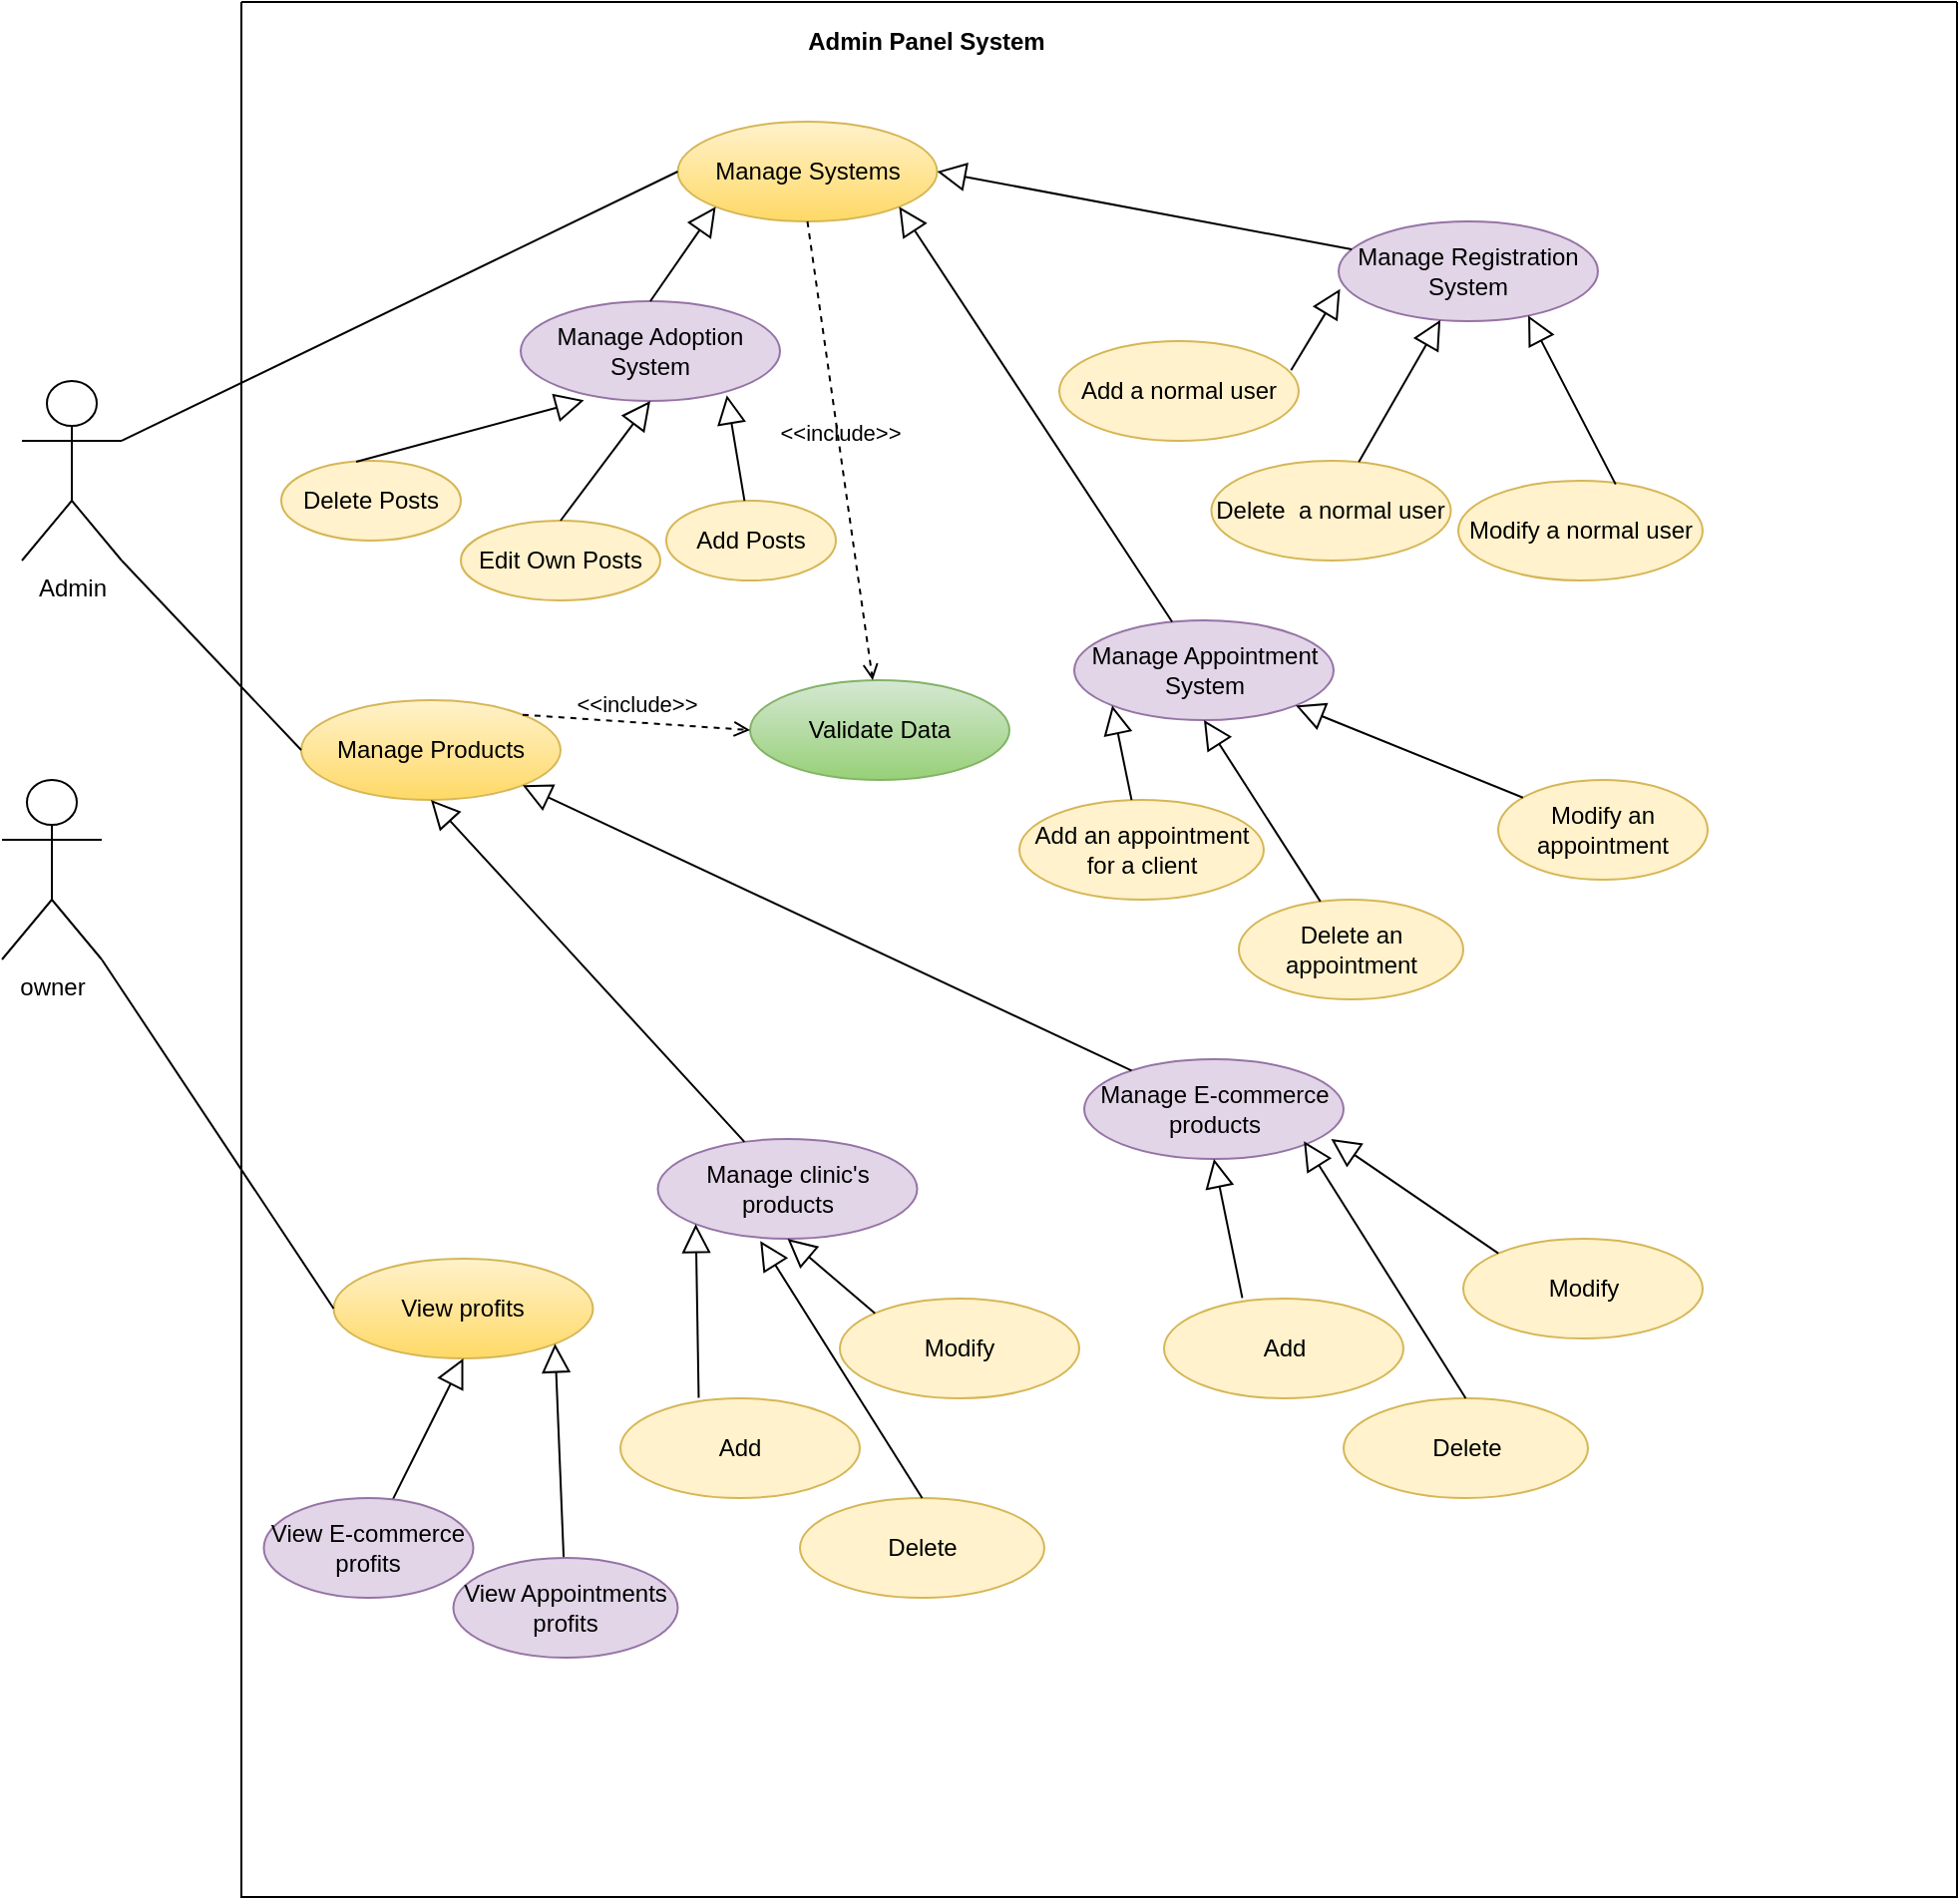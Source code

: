 <mxfile version="15.4.0" type="device"><diagram id="dx1HwdBae9Kb6T5fDyCl" name="Page-1"><mxGraphModel dx="1217" dy="706" grid="1" gridSize="10" guides="1" tooltips="1" connect="1" arrows="1" fold="1" page="1" pageScale="1" pageWidth="850" pageHeight="1100" math="0" shadow="0"><root><mxCell id="0"/><mxCell id="1" parent="0"/><mxCell id="sayZNZ2PJTUf3pKI_6aC-1" value="Admin" style="shape=umlActor;verticalLabelPosition=bottom;verticalAlign=top;html=1;outlineConnect=0;" parent="1" vertex="1"><mxGeometry x="60" y="330" width="50" height="90" as="geometry"/></mxCell><mxCell id="sayZNZ2PJTUf3pKI_6aC-2" value="" style="swimlane;startSize=0;" parent="1" vertex="1"><mxGeometry x="170" y="140" width="860" height="950" as="geometry"/></mxCell><mxCell id="sayZNZ2PJTUf3pKI_6aC-4" value="Manage Systems" style="ellipse;whiteSpace=wrap;html=1;gradientColor=#ffd966;fillColor=#fff2cc;strokeColor=#d6b656;" parent="sayZNZ2PJTUf3pKI_6aC-2" vertex="1"><mxGeometry x="218.75" y="60" width="130" height="50" as="geometry"/></mxCell><mxCell id="sayZNZ2PJTUf3pKI_6aC-13" value="Delete Posts" style="ellipse;whiteSpace=wrap;html=1;fillColor=#fff2cc;strokeColor=#d6b656;" parent="sayZNZ2PJTUf3pKI_6aC-2" vertex="1"><mxGeometry x="20" y="230" width="90" height="40" as="geometry"/></mxCell><mxCell id="sayZNZ2PJTUf3pKI_6aC-12" value="Delete an appointment" style="ellipse;whiteSpace=wrap;html=1;fillColor=#fff2cc;strokeColor=#d6b656;" parent="sayZNZ2PJTUf3pKI_6aC-2" vertex="1"><mxGeometry x="500" y="450" width="112.5" height="50" as="geometry"/></mxCell><mxCell id="sayZNZ2PJTUf3pKI_6aC-11" value="Edit Own Posts" style="ellipse;whiteSpace=wrap;html=1;fillColor=#fff2cc;strokeColor=#d6b656;" parent="sayZNZ2PJTUf3pKI_6aC-2" vertex="1"><mxGeometry x="110" y="260" width="100" height="40" as="geometry"/></mxCell><mxCell id="sayZNZ2PJTUf3pKI_6aC-9" value="Modify an appointment" style="ellipse;whiteSpace=wrap;html=1;fillColor=#fff2cc;strokeColor=#d6b656;" parent="sayZNZ2PJTUf3pKI_6aC-2" vertex="1"><mxGeometry x="630" y="390" width="105" height="50" as="geometry"/></mxCell><mxCell id="sayZNZ2PJTUf3pKI_6aC-8" value="Manage Registration System" style="ellipse;whiteSpace=wrap;html=1;fillColor=#e1d5e7;strokeColor=#9673a6;" parent="sayZNZ2PJTUf3pKI_6aC-2" vertex="1"><mxGeometry x="550" y="110" width="130" height="50" as="geometry"/></mxCell><mxCell id="sayZNZ2PJTUf3pKI_6aC-7" value="Add Posts" style="ellipse;whiteSpace=wrap;html=1;fillColor=#fff2cc;strokeColor=#d6b656;" parent="sayZNZ2PJTUf3pKI_6aC-2" vertex="1"><mxGeometry x="213" y="250" width="85" height="40" as="geometry"/></mxCell><mxCell id="sayZNZ2PJTUf3pKI_6aC-6" value="Manage Adoption System" style="ellipse;whiteSpace=wrap;html=1;fillColor=#e1d5e7;strokeColor=#9673a6;" parent="sayZNZ2PJTUf3pKI_6aC-2" vertex="1"><mxGeometry x="140" y="150" width="130" height="50" as="geometry"/></mxCell><mxCell id="sayZNZ2PJTUf3pKI_6aC-5" value="Manage Appointment System" style="ellipse;whiteSpace=wrap;html=1;fillColor=#e1d5e7;strokeColor=#9673a6;" parent="sayZNZ2PJTUf3pKI_6aC-2" vertex="1"><mxGeometry x="417.5" y="310" width="130" height="50" as="geometry"/></mxCell><mxCell id="sayZNZ2PJTUf3pKI_6aC-16" value="" style="edgeStyle=none;html=1;endArrow=block;endFill=0;endSize=12;verticalAlign=bottom;rounded=0;entryX=0;entryY=1;entryDx=0;entryDy=0;exitX=0.5;exitY=0;exitDx=0;exitDy=0;" parent="sayZNZ2PJTUf3pKI_6aC-2" source="sayZNZ2PJTUf3pKI_6aC-6" target="sayZNZ2PJTUf3pKI_6aC-4" edge="1"><mxGeometry width="160" relative="1" as="geometry"><mxPoint x="135" y="180" as="sourcePoint"/><mxPoint x="295" y="180" as="targetPoint"/></mxGeometry></mxCell><mxCell id="sayZNZ2PJTUf3pKI_6aC-17" value="" style="edgeStyle=none;html=1;endArrow=block;endFill=0;endSize=12;verticalAlign=bottom;rounded=0;entryX=1;entryY=1;entryDx=0;entryDy=0;" parent="sayZNZ2PJTUf3pKI_6aC-2" source="sayZNZ2PJTUf3pKI_6aC-5" target="sayZNZ2PJTUf3pKI_6aC-4" edge="1"><mxGeometry width="160" relative="1" as="geometry"><mxPoint x="85" y="200" as="sourcePoint"/><mxPoint x="169.038" y="132.678" as="targetPoint"/></mxGeometry></mxCell><mxCell id="sayZNZ2PJTUf3pKI_6aC-19" value="" style="edgeStyle=none;html=1;endArrow=block;endFill=0;endSize=12;verticalAlign=bottom;rounded=0;entryX=1;entryY=0.5;entryDx=0;entryDy=0;" parent="sayZNZ2PJTUf3pKI_6aC-2" source="sayZNZ2PJTUf3pKI_6aC-8" target="sayZNZ2PJTUf3pKI_6aC-4" edge="1"><mxGeometry width="160" relative="1" as="geometry"><mxPoint x="105" y="220" as="sourcePoint"/><mxPoint x="189.038" y="152.678" as="targetPoint"/></mxGeometry></mxCell><mxCell id="sayZNZ2PJTUf3pKI_6aC-21" value="Add an appointment for a client" style="ellipse;whiteSpace=wrap;html=1;fillColor=#fff2cc;strokeColor=#d6b656;" parent="sayZNZ2PJTUf3pKI_6aC-2" vertex="1"><mxGeometry x="390" y="400" width="122.5" height="50" as="geometry"/></mxCell><mxCell id="sayZNZ2PJTUf3pKI_6aC-28" value="" style="edgeStyle=none;html=1;endArrow=block;endFill=0;endSize=12;verticalAlign=bottom;rounded=0;entryX=0.244;entryY=0.993;entryDx=0;entryDy=0;exitX=0.417;exitY=0.013;exitDx=0;exitDy=0;entryPerimeter=0;exitPerimeter=0;" parent="sayZNZ2PJTUf3pKI_6aC-2" source="sayZNZ2PJTUf3pKI_6aC-13" target="sayZNZ2PJTUf3pKI_6aC-6" edge="1"><mxGeometry width="160" relative="1" as="geometry"><mxPoint x="85" y="200" as="sourcePoint"/><mxPoint x="214.038" y="132.678" as="targetPoint"/></mxGeometry></mxCell><mxCell id="sayZNZ2PJTUf3pKI_6aC-29" value="" style="edgeStyle=none;html=1;endArrow=block;endFill=0;endSize=12;verticalAlign=bottom;rounded=0;entryX=0.795;entryY=0.943;entryDx=0;entryDy=0;entryPerimeter=0;" parent="sayZNZ2PJTUf3pKI_6aC-2" source="sayZNZ2PJTUf3pKI_6aC-7" target="sayZNZ2PJTUf3pKI_6aC-6" edge="1"><mxGeometry width="160" relative="1" as="geometry"><mxPoint x="47.53" y="300.52" as="sourcePoint"/><mxPoint x="51.72" y="249.65" as="targetPoint"/></mxGeometry></mxCell><mxCell id="sayZNZ2PJTUf3pKI_6aC-30" value="" style="edgeStyle=none;html=1;endArrow=block;endFill=0;endSize=12;verticalAlign=bottom;rounded=0;entryX=0.5;entryY=1;entryDx=0;entryDy=0;exitX=0.5;exitY=0;exitDx=0;exitDy=0;" parent="sayZNZ2PJTUf3pKI_6aC-2" source="sayZNZ2PJTUf3pKI_6aC-11" target="sayZNZ2PJTUf3pKI_6aC-6" edge="1"><mxGeometry width="160" relative="1" as="geometry"><mxPoint x="57.53" y="310.52" as="sourcePoint"/><mxPoint x="61.72" y="259.65" as="targetPoint"/></mxGeometry></mxCell><mxCell id="sayZNZ2PJTUf3pKI_6aC-32" value="" style="edgeStyle=none;html=1;endArrow=block;endFill=0;endSize=12;verticalAlign=bottom;rounded=0;entryX=0;entryY=1;entryDx=0;entryDy=0;" parent="sayZNZ2PJTUf3pKI_6aC-2" source="sayZNZ2PJTUf3pKI_6aC-21" target="sayZNZ2PJTUf3pKI_6aC-5" edge="1"><mxGeometry width="160" relative="1" as="geometry"><mxPoint x="55.03" y="310.52" as="sourcePoint"/><mxPoint x="91.72" y="229.65" as="targetPoint"/></mxGeometry></mxCell><mxCell id="sayZNZ2PJTUf3pKI_6aC-33" value="" style="edgeStyle=none;html=1;endArrow=block;endFill=0;endSize=12;verticalAlign=bottom;rounded=0;entryX=0.5;entryY=1;entryDx=0;entryDy=0;" parent="sayZNZ2PJTUf3pKI_6aC-2" source="sayZNZ2PJTUf3pKI_6aC-12" target="sayZNZ2PJTUf3pKI_6aC-5" edge="1"><mxGeometry width="160" relative="1" as="geometry"><mxPoint x="65.03" y="320.52" as="sourcePoint"/><mxPoint x="101.72" y="239.65" as="targetPoint"/></mxGeometry></mxCell><mxCell id="sayZNZ2PJTUf3pKI_6aC-34" value="" style="edgeStyle=none;html=1;endArrow=block;endFill=0;endSize=12;verticalAlign=bottom;rounded=0;entryX=1;entryY=1;entryDx=0;entryDy=0;" parent="sayZNZ2PJTUf3pKI_6aC-2" source="sayZNZ2PJTUf3pKI_6aC-9" target="sayZNZ2PJTUf3pKI_6aC-5" edge="1"><mxGeometry width="160" relative="1" as="geometry"><mxPoint x="75.03" y="330.52" as="sourcePoint"/><mxPoint x="111.72" y="249.65" as="targetPoint"/></mxGeometry></mxCell><mxCell id="sayZNZ2PJTUf3pKI_6aC-3" value="&lt;b&gt;Admin Panel System&lt;/b&gt;" style="text;html=1;align=center;verticalAlign=middle;resizable=0;points=[];autosize=1;strokeColor=none;fillColor=none;fontStyle=0" parent="sayZNZ2PJTUf3pKI_6aC-2" vertex="1"><mxGeometry x="277.5" y="10" width="130" height="20" as="geometry"/></mxCell><mxCell id="sayZNZ2PJTUf3pKI_6aC-48" value="Delete&amp;nbsp; a normal user" style="ellipse;whiteSpace=wrap;html=1;fillColor=#fff2cc;strokeColor=#d6b656;" parent="sayZNZ2PJTUf3pKI_6aC-2" vertex="1"><mxGeometry x="486.25" y="230" width="120" height="50" as="geometry"/></mxCell><mxCell id="sayZNZ2PJTUf3pKI_6aC-49" value="Add a normal user" style="ellipse;whiteSpace=wrap;html=1;fillColor=#fff2cc;strokeColor=#d6b656;" parent="sayZNZ2PJTUf3pKI_6aC-2" vertex="1"><mxGeometry x="410" y="170" width="120" height="50" as="geometry"/></mxCell><mxCell id="sayZNZ2PJTUf3pKI_6aC-50" value="" style="edgeStyle=none;html=1;endArrow=block;endFill=0;endSize=12;verticalAlign=bottom;rounded=0;" parent="sayZNZ2PJTUf3pKI_6aC-2" source="sayZNZ2PJTUf3pKI_6aC-48" target="sayZNZ2PJTUf3pKI_6aC-8" edge="1"><mxGeometry width="160" relative="1" as="geometry"><mxPoint x="-37.47" y="-309.31" as="sourcePoint"/><mxPoint x="523.32" y="184.2" as="targetPoint"/></mxGeometry></mxCell><mxCell id="sayZNZ2PJTUf3pKI_6aC-51" value="" style="edgeStyle=none;html=1;endArrow=block;endFill=0;endSize=12;verticalAlign=bottom;rounded=0;entryX=0.006;entryY=0.677;entryDx=0;entryDy=0;exitX=0.968;exitY=0.293;exitDx=0;exitDy=0;exitPerimeter=0;entryPerimeter=0;" parent="sayZNZ2PJTUf3pKI_6aC-2" source="sayZNZ2PJTUf3pKI_6aC-49" target="sayZNZ2PJTUf3pKI_6aC-8" edge="1"><mxGeometry width="160" relative="1" as="geometry"><mxPoint x="-27.47" y="-299.31" as="sourcePoint"/><mxPoint x="569.99" y="170.0" as="targetPoint"/></mxGeometry></mxCell><mxCell id="sayZNZ2PJTUf3pKI_6aC-52" value="Modify a normal user" style="ellipse;whiteSpace=wrap;html=1;fillColor=#fff2cc;strokeColor=#d6b656;" parent="sayZNZ2PJTUf3pKI_6aC-2" vertex="1"><mxGeometry x="610" y="240" width="122.5" height="50" as="geometry"/></mxCell><mxCell id="sayZNZ2PJTUf3pKI_6aC-53" value="" style="edgeStyle=none;html=1;endArrow=block;endFill=0;endSize=12;verticalAlign=bottom;rounded=0;exitX=0.644;exitY=0.036;exitDx=0;exitDy=0;exitPerimeter=0;entryX=0.731;entryY=0.943;entryDx=0;entryDy=0;entryPerimeter=0;" parent="sayZNZ2PJTUf3pKI_6aC-2" source="sayZNZ2PJTUf3pKI_6aC-52" target="sayZNZ2PJTUf3pKI_6aC-8" edge="1"><mxGeometry width="160" relative="1" as="geometry"><mxPoint x="372.344" y="-146.631" as="sourcePoint"/><mxPoint x="539.18" y="182.5" as="targetPoint"/></mxGeometry></mxCell><mxCell id="sayZNZ2PJTUf3pKI_6aC-54" value="Validate Data" style="ellipse;whiteSpace=wrap;html=1;fillColor=#d5e8d4;strokeColor=#82b366;gradientColor=#97d077;" parent="sayZNZ2PJTUf3pKI_6aC-2" vertex="1"><mxGeometry x="255" y="340" width="130" height="50" as="geometry"/></mxCell><mxCell id="sayZNZ2PJTUf3pKI_6aC-56" value="&amp;lt;&amp;lt;include&amp;gt;&amp;gt;" style="edgeStyle=none;html=1;endArrow=open;verticalAlign=bottom;dashed=1;labelBackgroundColor=none;rounded=0;exitX=0.5;exitY=1;exitDx=0;exitDy=0;" parent="sayZNZ2PJTUf3pKI_6aC-2" source="sayZNZ2PJTUf3pKI_6aC-4" target="sayZNZ2PJTUf3pKI_6aC-54" edge="1"><mxGeometry width="160" relative="1" as="geometry"><mxPoint x="310" y="60" as="sourcePoint"/><mxPoint x="470" y="60" as="targetPoint"/></mxGeometry></mxCell><mxCell id="4BgPotOk-2BvdH63dq87-7" value="Manage Products" style="ellipse;whiteSpace=wrap;html=1;fillColor=#fff2cc;strokeColor=#d6b656;gradientColor=#ffd966;" parent="sayZNZ2PJTUf3pKI_6aC-2" vertex="1"><mxGeometry x="30" y="350" width="130" height="50" as="geometry"/></mxCell><mxCell id="4BgPotOk-2BvdH63dq87-9" value="Manage E-commerce products" style="ellipse;whiteSpace=wrap;html=1;fillColor=#e1d5e7;strokeColor=#9673a6;" parent="sayZNZ2PJTUf3pKI_6aC-2" vertex="1"><mxGeometry x="422.5" y="530" width="130" height="50" as="geometry"/></mxCell><mxCell id="4BgPotOk-2BvdH63dq87-10" value="Manage clinic's products" style="ellipse;whiteSpace=wrap;html=1;fillColor=#e1d5e7;strokeColor=#9673a6;" parent="sayZNZ2PJTUf3pKI_6aC-2" vertex="1"><mxGeometry x="208.75" y="570" width="130" height="50" as="geometry"/></mxCell><mxCell id="4BgPotOk-2BvdH63dq87-11" value="" style="edgeStyle=none;html=1;endArrow=block;endFill=0;endSize=12;verticalAlign=bottom;rounded=0;entryX=0.5;entryY=1;entryDx=0;entryDy=0;" parent="sayZNZ2PJTUf3pKI_6aC-2" source="4BgPotOk-2BvdH63dq87-10" target="4BgPotOk-2BvdH63dq87-7" edge="1"><mxGeometry width="160" relative="1" as="geometry"><mxPoint x="-211.25" y="782" as="sourcePoint"/><mxPoint x="151.78" y="841" as="targetPoint"/></mxGeometry></mxCell><mxCell id="4BgPotOk-2BvdH63dq87-12" value="" style="edgeStyle=none;html=1;endArrow=block;endFill=0;endSize=12;verticalAlign=bottom;rounded=0;entryX=1;entryY=1;entryDx=0;entryDy=0;" parent="sayZNZ2PJTUf3pKI_6aC-2" source="4BgPotOk-2BvdH63dq87-9" target="4BgPotOk-2BvdH63dq87-7" edge="1"><mxGeometry width="160" relative="1" as="geometry"><mxPoint x="-201.25" y="792" as="sourcePoint"/><mxPoint x="-55" y="1160" as="targetPoint"/></mxGeometry></mxCell><mxCell id="4BgPotOk-2BvdH63dq87-15" value="Modify" style="ellipse;whiteSpace=wrap;html=1;fillColor=#fff2cc;strokeColor=#d6b656;" parent="sayZNZ2PJTUf3pKI_6aC-2" vertex="1"><mxGeometry x="300" y="650" width="120" height="50" as="geometry"/></mxCell><mxCell id="4BgPotOk-2BvdH63dq87-16" value="Add" style="ellipse;whiteSpace=wrap;html=1;fillColor=#fff2cc;strokeColor=#d6b656;" parent="sayZNZ2PJTUf3pKI_6aC-2" vertex="1"><mxGeometry x="190" y="700" width="120" height="50" as="geometry"/></mxCell><mxCell id="4BgPotOk-2BvdH63dq87-17" value="Delete" style="ellipse;whiteSpace=wrap;html=1;fillColor=#fff2cc;strokeColor=#d6b656;" parent="sayZNZ2PJTUf3pKI_6aC-2" vertex="1"><mxGeometry x="280" y="750" width="122.5" height="50" as="geometry"/></mxCell><mxCell id="4BgPotOk-2BvdH63dq87-20" value="" style="edgeStyle=none;html=1;endArrow=block;endFill=0;endSize=12;verticalAlign=bottom;rounded=0;entryX=0;entryY=1;entryDx=0;entryDy=0;exitX=0.327;exitY=-0.006;exitDx=0;exitDy=0;exitPerimeter=0;" parent="sayZNZ2PJTUf3pKI_6aC-2" source="4BgPotOk-2BvdH63dq87-16" target="4BgPotOk-2BvdH63dq87-10" edge="1"><mxGeometry width="160" relative="1" as="geometry"><mxPoint x="301.21" y="600.019" as="sourcePoint"/><mxPoint x="295" y="540" as="targetPoint"/></mxGeometry></mxCell><mxCell id="4BgPotOk-2BvdH63dq87-19" value="" style="edgeStyle=none;html=1;endArrow=block;endFill=0;endSize=12;verticalAlign=bottom;rounded=0;exitX=0;exitY=0;exitDx=0;exitDy=0;entryX=0.5;entryY=1;entryDx=0;entryDy=0;" parent="sayZNZ2PJTUf3pKI_6aC-2" source="4BgPotOk-2BvdH63dq87-15" target="4BgPotOk-2BvdH63dq87-10" edge="1"><mxGeometry width="160" relative="1" as="geometry"><mxPoint x="344.21" y="685.009" as="sourcePoint"/><mxPoint x="290" y="610" as="targetPoint"/></mxGeometry></mxCell><mxCell id="4BgPotOk-2BvdH63dq87-21" value="" style="edgeStyle=none;html=1;endArrow=block;endFill=0;endSize=12;verticalAlign=bottom;rounded=0;exitX=0.5;exitY=0;exitDx=0;exitDy=0;entryX=0.395;entryY=1.023;entryDx=0;entryDy=0;entryPerimeter=0;" parent="sayZNZ2PJTUf3pKI_6aC-2" source="4BgPotOk-2BvdH63dq87-17" target="4BgPotOk-2BvdH63dq87-10" edge="1"><mxGeometry width="160" relative="1" as="geometry"><mxPoint x="396.963" y="687.58" as="sourcePoint"/><mxPoint x="283.75" y="630" as="targetPoint"/></mxGeometry></mxCell><mxCell id="4BgPotOk-2BvdH63dq87-22" value="Modify" style="ellipse;whiteSpace=wrap;html=1;fillColor=#fff2cc;strokeColor=#d6b656;" parent="sayZNZ2PJTUf3pKI_6aC-2" vertex="1"><mxGeometry x="612.5" y="620" width="120" height="50" as="geometry"/></mxCell><mxCell id="4BgPotOk-2BvdH63dq87-23" value="Add" style="ellipse;whiteSpace=wrap;html=1;fillColor=#fff2cc;strokeColor=#d6b656;" parent="sayZNZ2PJTUf3pKI_6aC-2" vertex="1"><mxGeometry x="462.5" y="650" width="120" height="50" as="geometry"/></mxCell><mxCell id="4BgPotOk-2BvdH63dq87-24" value="Delete" style="ellipse;whiteSpace=wrap;html=1;fillColor=#fff2cc;strokeColor=#d6b656;" parent="sayZNZ2PJTUf3pKI_6aC-2" vertex="1"><mxGeometry x="552.5" y="700" width="122.5" height="50" as="geometry"/></mxCell><mxCell id="4BgPotOk-2BvdH63dq87-25" value="" style="edgeStyle=none;html=1;endArrow=block;endFill=0;endSize=12;verticalAlign=bottom;rounded=0;entryX=0.5;entryY=1;entryDx=0;entryDy=0;exitX=0.327;exitY=-0.006;exitDx=0;exitDy=0;exitPerimeter=0;" parent="sayZNZ2PJTUf3pKI_6aC-2" source="4BgPotOk-2BvdH63dq87-23" target="4BgPotOk-2BvdH63dq87-9" edge="1"><mxGeometry width="160" relative="1" as="geometry"><mxPoint x="403.71" y="400.019" as="sourcePoint"/><mxPoint x="515.44" y="574" as="targetPoint"/></mxGeometry></mxCell><mxCell id="4BgPotOk-2BvdH63dq87-26" value="" style="edgeStyle=none;html=1;endArrow=block;endFill=0;endSize=12;verticalAlign=bottom;rounded=0;exitX=0;exitY=0;exitDx=0;exitDy=0;entryX=0.5;entryY=1;entryDx=0;entryDy=0;" parent="sayZNZ2PJTUf3pKI_6aC-2" source="4BgPotOk-2BvdH63dq87-22" edge="1"><mxGeometry width="160" relative="1" as="geometry"><mxPoint x="446.71" y="485.009" as="sourcePoint"/><mxPoint x="546.25" y="570" as="targetPoint"/></mxGeometry></mxCell><mxCell id="4BgPotOk-2BvdH63dq87-27" value="" style="edgeStyle=none;html=1;endArrow=block;endFill=0;endSize=12;verticalAlign=bottom;rounded=0;exitX=0.5;exitY=0;exitDx=0;exitDy=0;entryX=0.395;entryY=1.023;entryDx=0;entryDy=0;entryPerimeter=0;" parent="sayZNZ2PJTUf3pKI_6aC-2" source="4BgPotOk-2BvdH63dq87-24" edge="1"><mxGeometry width="160" relative="1" as="geometry"><mxPoint x="499.463" y="487.58" as="sourcePoint"/><mxPoint x="532.6" y="571.15" as="targetPoint"/></mxGeometry></mxCell><mxCell id="4BgPotOk-2BvdH63dq87-29" value="&amp;lt;&amp;lt;include&amp;gt;&amp;gt;" style="edgeStyle=none;html=1;endArrow=open;verticalAlign=bottom;dashed=1;labelBackgroundColor=none;rounded=0;exitX=1;exitY=0;exitDx=0;exitDy=0;entryX=0;entryY=0.5;entryDx=0;entryDy=0;" parent="sayZNZ2PJTUf3pKI_6aC-2" source="4BgPotOk-2BvdH63dq87-7" target="sayZNZ2PJTUf3pKI_6aC-54" edge="1"><mxGeometry width="160" relative="1" as="geometry"><mxPoint x="293.75" y="120" as="sourcePoint"/><mxPoint x="423.587" y="540.174" as="targetPoint"/></mxGeometry></mxCell><mxCell id="4BgPotOk-2BvdH63dq87-1" value="View profits" style="ellipse;whiteSpace=wrap;html=1;gradientColor=#ffd966;fillColor=#fff2cc;strokeColor=#d6b656;" parent="sayZNZ2PJTUf3pKI_6aC-2" vertex="1"><mxGeometry x="46.25" y="630" width="130" height="50" as="geometry"/></mxCell><mxCell id="4BgPotOk-2BvdH63dq87-5" value="" style="edgeStyle=none;html=1;endArrow=block;endFill=0;endSize=12;verticalAlign=bottom;rounded=0;entryX=1;entryY=1;entryDx=0;entryDy=0;" parent="sayZNZ2PJTUf3pKI_6aC-2" source="4BgPotOk-2BvdH63dq87-3" target="4BgPotOk-2BvdH63dq87-1" edge="1"><mxGeometry width="160" relative="1" as="geometry"><mxPoint x="123.78" y="129.26" as="sourcePoint"/><mxPoint x="481.01" y="432.74" as="targetPoint"/></mxGeometry></mxCell><mxCell id="4BgPotOk-2BvdH63dq87-6" value="" style="edgeStyle=none;html=1;endArrow=block;endFill=0;endSize=12;verticalAlign=bottom;rounded=0;entryX=0.5;entryY=1;entryDx=0;entryDy=0;" parent="sayZNZ2PJTUf3pKI_6aC-2" source="4BgPotOk-2BvdH63dq87-4" target="4BgPotOk-2BvdH63dq87-1" edge="1"><mxGeometry width="160" relative="1" as="geometry"><mxPoint x="133.78" y="139.26" as="sourcePoint"/><mxPoint x="540.122" y="421.258" as="targetPoint"/></mxGeometry></mxCell><mxCell id="4BgPotOk-2BvdH63dq87-4" value="View E-commerce profits" style="ellipse;whiteSpace=wrap;html=1;fillColor=#e1d5e7;strokeColor=#9673a6;" parent="sayZNZ2PJTUf3pKI_6aC-2" vertex="1"><mxGeometry x="11.25" y="750" width="105" height="50" as="geometry"/></mxCell><mxCell id="4BgPotOk-2BvdH63dq87-3" value="View Appointments profits" style="ellipse;whiteSpace=wrap;html=1;fillColor=#e1d5e7;strokeColor=#9673a6;" parent="sayZNZ2PJTUf3pKI_6aC-2" vertex="1"><mxGeometry x="106.25" y="780" width="112.5" height="50" as="geometry"/></mxCell><mxCell id="sayZNZ2PJTUf3pKI_6aC-15" value="" style="edgeStyle=none;html=1;endArrow=none;verticalAlign=bottom;rounded=0;exitX=1;exitY=0.333;exitDx=0;exitDy=0;exitPerimeter=0;entryX=0;entryY=0.5;entryDx=0;entryDy=0;" parent="1" source="sayZNZ2PJTUf3pKI_6aC-1" target="sayZNZ2PJTUf3pKI_6aC-4" edge="1"><mxGeometry width="160" relative="1" as="geometry"><mxPoint x="310" y="300" as="sourcePoint"/><mxPoint x="470" y="300" as="targetPoint"/></mxGeometry></mxCell><mxCell id="4BgPotOk-2BvdH63dq87-2" value="" style="edgeStyle=none;html=1;endArrow=none;verticalAlign=bottom;rounded=0;entryX=0;entryY=0.5;entryDx=0;entryDy=0;exitX=1;exitY=1;exitDx=0;exitDy=0;exitPerimeter=0;" parent="1" source="54g1zuuA2pss3eozDRaF-1" target="4BgPotOk-2BvdH63dq87-1" edge="1"><mxGeometry width="160" relative="1" as="geometry"><mxPoint y="400" as="sourcePoint"/><mxPoint x="371.25" y="970" as="targetPoint"/></mxGeometry></mxCell><mxCell id="4BgPotOk-2BvdH63dq87-28" value="" style="edgeStyle=none;html=1;endArrow=none;verticalAlign=bottom;rounded=0;entryX=0;entryY=0.5;entryDx=0;entryDy=0;exitX=1;exitY=1;exitDx=0;exitDy=0;exitPerimeter=0;" parent="1" source="sayZNZ2PJTUf3pKI_6aC-1" target="4BgPotOk-2BvdH63dq87-7" edge="1"><mxGeometry width="160" relative="1" as="geometry"><mxPoint x="120" y="430" as="sourcePoint"/><mxPoint x="230" y="615" as="targetPoint"/></mxGeometry></mxCell><mxCell id="54g1zuuA2pss3eozDRaF-1" value="owner" style="shape=umlActor;verticalLabelPosition=bottom;verticalAlign=top;html=1;outlineConnect=0;" parent="1" vertex="1"><mxGeometry x="50" y="530" width="50" height="90" as="geometry"/></mxCell></root></mxGraphModel></diagram></mxfile>